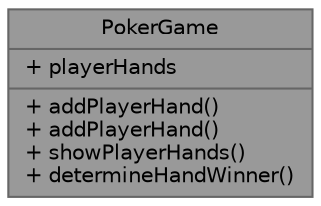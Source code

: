 digraph "PokerGame"
{
 // LATEX_PDF_SIZE
  bgcolor="transparent";
  edge [fontname=Helvetica,fontsize=10,labelfontname=Helvetica,labelfontsize=10];
  node [fontname=Helvetica,fontsize=10,shape=box,height=0.2,width=0.4];
  Node1 [shape=record,label="{PokerGame\n|+ playerHands\l|+ addPlayerHand()\l+ addPlayerHand()\l+ showPlayerHands()\l+ determineHandWinner()\l}",height=0.2,width=0.4,color="gray40", fillcolor="grey60", style="filled", fontcolor="black",tooltip="Class for facilitating the running of a poker game."];
}
